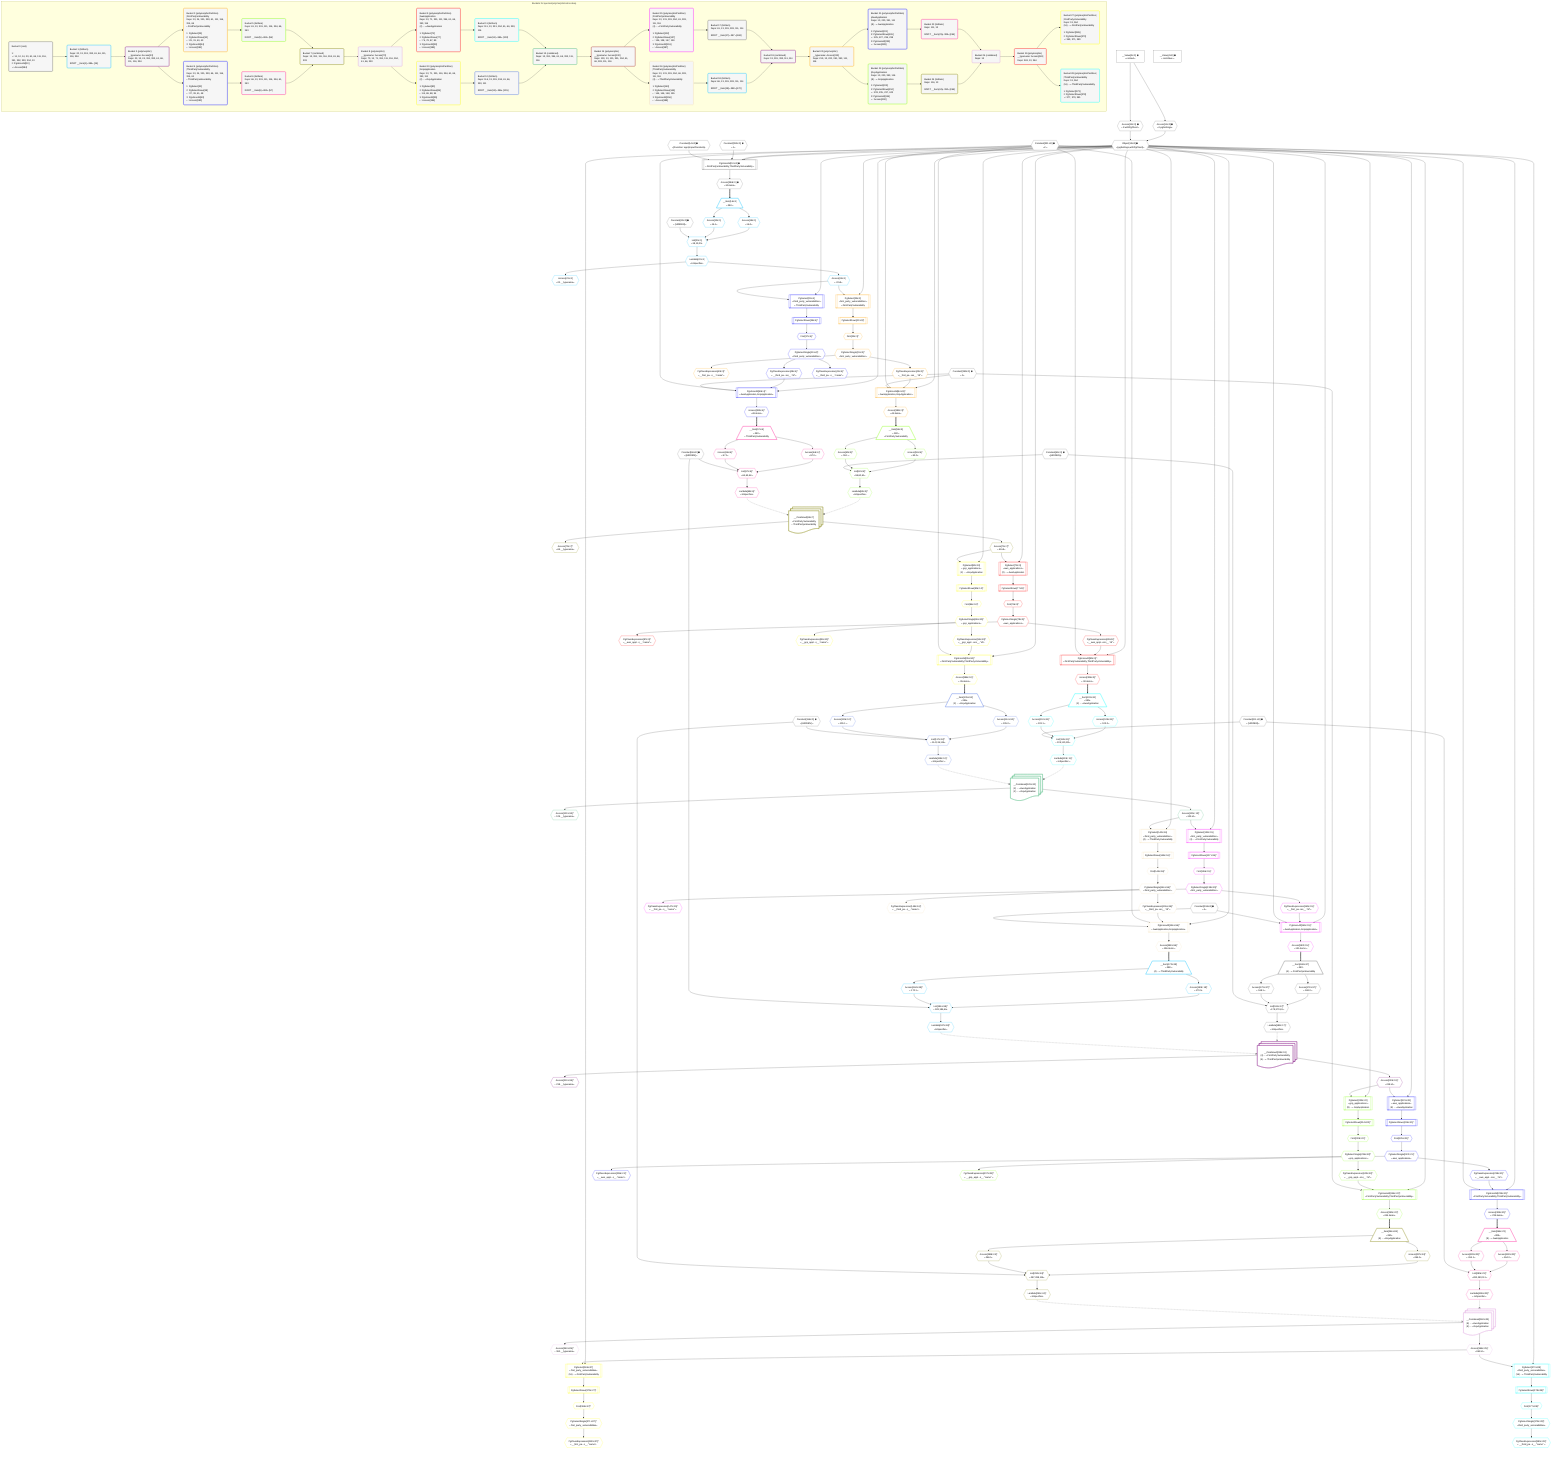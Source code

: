 %%{init: {'themeVariables': { 'fontSize': '12px'}}}%%
graph TD
    classDef path fill:#eee,stroke:#000,color:#000
    classDef plan fill:#fff,stroke-width:1px,color:#000
    classDef itemplan fill:#fff,stroke-width:2px,color:#000
    classDef unbatchedplan fill:#dff,stroke-width:1px,color:#000
    classDef sideeffectplan fill:#fcc,stroke-width:2px,color:#000
    classDef bucket fill:#f6f6f6,color:#000,stroke-width:2px,text-align:left

    subgraph "Buckets for queries/polymorphic/vulns.deep"
    Bucket0("Bucket 0 (root)<br /><br />1: <br />ᐳ: 11, 12, 14, 20, 61, 66, 111, 116, 391, 392, 393, 394, 13<br />2: PgUnionAll[10]<br />ᐳ: Access[384]"):::bucket
    Bucket1("Bucket 1 (listItem)<br />Deps: 20, 13, 391, 393, 61, 66, 111, 116, 394<br /><br />ROOT __Item{1}ᐸ384ᐳ[16]"):::bucket
    Bucket2("Bucket 2 (polymorphic)<br />__typename: Access[23]<br />Deps: 23, 13, 24, 391, 393, 61, 66, 111, 116, 394"):::bucket
    Bucket3("Bucket 3 (polymorphicPartition)<br />|FirstPartyVulnerability<br />Deps: 13, 24, 391, 393, 61, 111, 116, 394, 66<br />ᐳFirstPartyVulnerability<br /><br />1: PgSelect[25]<br />2: PgSelectRows[30]<br />ᐳ: 29, 31, 40, 43<br />3: PgUnionAll[44]<br />ᐳ: Access[382]"):::bucket
    Bucket4("Bucket 4 (polymorphicPartition)<br />|ThirdPartyVulnerability<br />Deps: 13, 24, 391, 393, 66, 111, 116, 394, 61<br />ᐳThirdPartyVulnerability<br /><br />1: PgSelect[33]<br />2: PgSelectRows[38]<br />ᐳ: 37, 39, 41, 48<br />3: PgUnionAll[49]<br />ᐳ: Access[383]"):::bucket
    Bucket5("Bucket 5 (listItem)<br />Deps: 61, 13, 391, 111, 116, 394, 66, 393<br /><br />ROOT __Item{5}ᐸ382ᐳ[55]"):::bucket
    Bucket6("Bucket 6 (listItem)<br />Deps: 66, 13, 391, 111, 116, 394, 61, 393<br /><br />ROOT __Item{6}ᐸ383ᐳ[57]"):::bucket
    Bucket7("Bucket 7 (combined)<br />Deps: 13, 391, 111, 116, 394, 61, 66, 393"):::bucket
    Bucket8("Bucket 8 (polymorphic)<br />__typename: Access[70]<br />Deps: 70, 13, 71, 391, 111, 116, 394, 61, 66, 393"):::bucket
    Bucket9("Bucket 9 (polymorphicPartition)<br />|AwsApplication<br />Deps: 13, 71, 391, 111, 394, 61, 66, 393, 116<br />(2) ...ᐳAwsApplication<br /><br />1: PgSelect[72]<br />2: PgSelectRows[77]<br />ᐳ: 76, 78, 87, 89<br />3: PgUnionAll[90]<br />ᐳ: Access[385]"):::bucket
    Bucket10("Bucket 10 (polymorphicPartition)<br />|GcpApplication<br />Deps: 13, 71, 391, 116, 394, 61, 66, 393, 111<br />(2) ...ᐳGcpApplication<br /><br />1: PgSelect[80]<br />2: PgSelectRows[85]<br />ᐳ: 84, 86, 88, 94<br />3: PgUnionAll[95]<br />ᐳ: Access[386]"):::bucket
    Bucket11("Bucket 11 (listItem)<br />Deps: 111, 13, 391, 394, 61, 66, 393, 116<br /><br />ROOT __Item{11}ᐸ385ᐳ[103]"):::bucket
    Bucket12("Bucket 12 (listItem)<br />Deps: 116, 13, 391, 394, 61, 66, 393, 111<br /><br />ROOT __Item{12}ᐸ386ᐳ[105]"):::bucket
    Bucket13("Bucket 13 (combined)<br />Deps: 13, 391, 394, 61, 66, 393, 111, 116"):::bucket
    Bucket14("Bucket 14 (polymorphic)<br />__typename: Access[130]<br />Deps: 130, 13, 131, 391, 394, 61, 66, 393, 111, 116"):::bucket
    Bucket15("Bucket 15 (polymorphicPartition)<br />|FirstPartyVulnerability<br />Deps: 13, 131, 391, 394, 61, 393, 111, 116<br />(4) ...ᐳFirstPartyVulnerability<br /><br />1: PgSelect[132]<br />2: PgSelectRows[137]<br />ᐳ: 136, 138, 147, 150<br />3: PgUnionAll[151]<br />ᐳ: Access[387]"):::bucket
    Bucket16("Bucket 16 (polymorphicPartition)<br />|ThirdPartyVulnerability<br />Deps: 13, 131, 391, 394, 66, 393, 111, 116<br />(4) ...ᐳThirdPartyVulnerability<br /><br />1: PgSelect[140]<br />2: PgSelectRows[145]<br />ᐳ: 144, 146, 148, 155<br />3: PgUnionAll[156]<br />ᐳ: Access[388]"):::bucket
    Bucket17("Bucket 17 (listItem)<br />Deps: 61, 13, 391, 393, 111, 116<br /><br />ROOT __Item{17}ᐸ387ᐳ[168]"):::bucket
    Bucket18("Bucket 18 (listItem)<br />Deps: 66, 13, 391, 393, 111, 116<br /><br />ROOT __Item{18}ᐸ388ᐳ[170]"):::bucket
    Bucket19("Bucket 19 (combined)<br />Deps: 13, 391, 393, 111, 116"):::bucket
    Bucket20("Bucket 20 (polymorphic)<br />__typename: Access[219]<br />Deps: 219, 13, 220, 391, 393, 111, 116"):::bucket
    Bucket21("Bucket 21 (polymorphicPartition)<br />|AwsApplication<br />Deps: 13, 220, 391, 111<br />(8) ...ᐳAwsApplication<br /><br />1: PgSelect[221]<br />2: PgSelectRows[226]<br />ᐳ: 225, 227, 236, 238<br />3: PgUnionAll[239]<br />ᐳ: Access[389]"):::bucket
    Bucket22("Bucket 22 (polymorphicPartition)<br />|GcpApplication<br />Deps: 13, 220, 393, 116<br />(8) ...ᐳGcpApplication<br /><br />1: PgSelect[229]<br />2: PgSelectRows[234]<br />ᐳ: 233, 235, 237, 243<br />3: PgUnionAll[244]<br />ᐳ: Access[390]"):::bucket
    Bucket23("Bucket 23 (listItem)<br />Deps: 111, 13<br /><br />ROOT __Item{23}ᐸ389ᐳ[264]"):::bucket
    Bucket24("Bucket 24 (listItem)<br />Deps: 116, 13<br /><br />ROOT __Item{24}ᐸ390ᐳ[266]"):::bucket
    Bucket25("Bucket 25 (combined)<br />Deps: 13"):::bucket
    Bucket26("Bucket 26 (polymorphic)<br />__typename: Access[363]<br />Deps: 363, 13, 364"):::bucket
    Bucket27("Bucket 27 (polymorphicPartition)<br />|FirstPartyVulnerability<br />Deps: 13, 364<br />(16) ...ᐳFirstPartyVulnerability<br /><br />1: PgSelect[365]<br />2: PgSelectRows[370]<br />ᐳ: 369, 371, 380"):::bucket
    Bucket28("Bucket 28 (polymorphicPartition)<br />|ThirdPartyVulnerability<br />Deps: 13, 364<br />(16) ...ᐳThirdPartyVulnerability<br /><br />1: PgSelect[373]<br />2: PgSelectRows[378]<br />ᐳ: 377, 379, 381"):::bucket
    end
    Bucket0 --> Bucket1
    Bucket1 --> Bucket2
    Bucket2 --> Bucket3 & Bucket4
    Bucket3 --> Bucket5
    Bucket4 --> Bucket6
    Bucket5 --> Bucket7
    Bucket6 --> Bucket7
    Bucket7 --> Bucket8
    Bucket8 --> Bucket9 & Bucket10
    Bucket9 --> Bucket11
    Bucket10 --> Bucket12
    Bucket11 --> Bucket13
    Bucket12 --> Bucket13
    Bucket13 --> Bucket14
    Bucket14 --> Bucket15 & Bucket16
    Bucket15 --> Bucket17
    Bucket16 --> Bucket18
    Bucket17 --> Bucket19
    Bucket18 --> Bucket19
    Bucket19 --> Bucket20
    Bucket20 --> Bucket21 & Bucket22
    Bucket21 --> Bucket23
    Bucket22 --> Bucket24
    Bucket23 --> Bucket25
    Bucket24 --> Bucket25
    Bucket25 --> Bucket26
    Bucket26 --> Bucket27 & Bucket28

    %% plan dependencies
    PgUnionAll10[["PgUnionAll[10∈0] ➊<br />ᐸFirstPartyVulnerability,ThirdPartyVulnerabilityᐳ"]]:::plan
    Object13{{"Object[13∈0] ➊<br />ᐸ{pgSettings,withPgClient}ᐳ"}}:::plan
    Constant391{{"Constant[391∈0] ➊<br />ᐸ2ᐳ"}}:::plan
    Constant392{{"Constant[392∈0] ➊<br />ᐸ1ᐳ"}}:::plan
    Constant14{{"Constant[14∈0] ➊<br />ᐸ[Function: applyInputConstant]ᐳ"}}:::plan
    Object13 & Constant391 & Constant392 & Constant14 --> PgUnionAll10
    Access11{{"Access[11∈0] ➊<br />ᐸ2.pgSettingsᐳ"}}:::plan
    Access12{{"Access[12∈0] ➊<br />ᐸ2.withPgClientᐳ"}}:::plan
    Access11 & Access12 --> Object13
    __Value2["__Value[2∈0] ➊<br />ᐸcontextᐳ"]:::plan
    __Value2 --> Access11
    __Value2 --> Access12
    Access384{{"Access[384∈0] ➊<br />ᐸ10.itemsᐳ"}}:::plan
    PgUnionAll10 --> Access384
    __Value4["__Value[4∈0] ➊<br />ᐸrootValueᐳ"]:::plan
    Constant20{{"Constant[20∈0] ➊<br />ᐸ[HIDDEN]ᐳ"}}:::plan
    Constant61{{"Constant[61∈0] ➊<br />ᐸ[HIDDEN]ᐳ"}}:::plan
    Constant66{{"Constant[66∈0] ➊<br />ᐸ[HIDDEN]ᐳ"}}:::plan
    Constant111{{"Constant[111∈0] ➊<br />ᐸ[HIDDEN]ᐳ"}}:::plan
    Constant116{{"Constant[116∈0] ➊<br />ᐸ[HIDDEN]ᐳ"}}:::plan
    Constant393{{"Constant[393∈0] ➊<br />ᐸ3ᐳ"}}:::plan
    Constant394{{"Constant[394∈0] ➊<br />ᐸ4ᐳ"}}:::plan
    List21{{"List[21∈1]<br />ᐸ18,19,20ᐳ"}}:::plan
    Access18{{"Access[18∈1]<br />ᐸ16.0ᐳ"}}:::plan
    Access19{{"Access[19∈1]<br />ᐸ16.1ᐳ"}}:::plan
    Access18 & Access19 & Constant20 --> List21
    __Item16[/"__Item[16∈1]<br />ᐸ384ᐳ"\]:::itemplan
    Access384 ==> __Item16
    __Item16 --> Access18
    __Item16 --> Access19
    Lambda22{{"Lambda[22∈1]<br />ᐸtoSpecifierᐳ"}}:::plan
    List21 --> Lambda22
    Access23{{"Access[23∈1]<br />ᐸ22.__typenameᐳ"}}:::plan
    Lambda22 --> Access23
    Access24{{"Access[24∈1]<br />ᐸ22.idᐳ"}}:::plan
    Lambda22 --> Access24
    PgUnionAll44[["PgUnionAll[44∈3]^<br />ᐸAwsApplication,GcpApplicationᐳ"]]:::plan
    PgClassExpression43{{"PgClassExpression[43∈3]^<br />ᐸ__first_pa...ies__.”id”ᐳ"}}:::plan
    Object13 & PgClassExpression43 & Constant391 & Constant393 --> PgUnionAll44
    PgSelect25[["PgSelect[25∈3]<br />ᐸfirst_party_vulnerabilitiesᐳ<br />ᐳFirstPartyVulnerability"]]:::plan
    Object13 & Access24 --> PgSelect25
    First29{{"First[29∈3]^"}}:::plan
    PgSelectRows30[["PgSelectRows[30∈3]^"]]:::plan
    PgSelectRows30 --> First29
    PgSelect25 --> PgSelectRows30
    PgSelectSingle31{{"PgSelectSingle[31∈3]^<br />ᐸfirst_party_vulnerabilitiesᐳ"}}:::plan
    First29 --> PgSelectSingle31
    PgClassExpression40{{"PgClassExpression[40∈3]^<br />ᐸ__first_pa...s__.”name”ᐳ"}}:::plan
    PgSelectSingle31 --> PgClassExpression40
    PgSelectSingle31 --> PgClassExpression43
    Access382{{"Access[382∈3]^<br />ᐸ44.itemsᐳ"}}:::plan
    PgUnionAll44 --> Access382
    PgUnionAll49[["PgUnionAll[49∈4]^<br />ᐸAwsApplication,GcpApplicationᐳ"]]:::plan
    PgClassExpression48{{"PgClassExpression[48∈4]^<br />ᐸ__third_pa...ies__.”id”ᐳ"}}:::plan
    Object13 & PgClassExpression48 & Constant391 & Constant393 --> PgUnionAll49
    PgSelect33[["PgSelect[33∈4]<br />ᐸthird_party_vulnerabilitiesᐳ<br />ᐳThirdPartyVulnerability"]]:::plan
    Object13 & Access24 --> PgSelect33
    First37{{"First[37∈4]^"}}:::plan
    PgSelectRows38[["PgSelectRows[38∈4]^"]]:::plan
    PgSelectRows38 --> First37
    PgSelect33 --> PgSelectRows38
    PgSelectSingle39{{"PgSelectSingle[39∈4]^<br />ᐸthird_party_vulnerabilitiesᐳ"}}:::plan
    First37 --> PgSelectSingle39
    PgClassExpression41{{"PgClassExpression[41∈4]^<br />ᐸ__third_pa...s__.”name”ᐳ"}}:::plan
    PgSelectSingle39 --> PgClassExpression41
    PgSelectSingle39 --> PgClassExpression48
    Access383{{"Access[383∈4]^<br />ᐸ49.itemsᐳ"}}:::plan
    PgUnionAll49 --> Access383
    List62{{"List[62∈5]^<br />ᐸ59,60,61ᐳ"}}:::plan
    Access59{{"Access[59∈5]^<br />ᐸ55.0ᐳ"}}:::plan
    Access60{{"Access[60∈5]^<br />ᐸ55.1ᐳ"}}:::plan
    Access59 & Access60 & Constant61 --> List62
    __Item55[/"__Item[55∈5]<br />ᐸ382ᐳ<br />ᐳFirstPartyVulnerability"\]:::itemplan
    Access382 ==> __Item55
    __Item55 --> Access59
    __Item55 --> Access60
    Lambda63{{"Lambda[63∈5]^<br />ᐸtoSpecifierᐳ"}}:::plan
    List62 --> Lambda63
    List67{{"List[67∈6]^<br />ᐸ64,65,66ᐳ"}}:::plan
    Access64{{"Access[64∈6]^<br />ᐸ57.0ᐳ"}}:::plan
    Access65{{"Access[65∈6]^<br />ᐸ57.1ᐳ"}}:::plan
    Access64 & Access65 & Constant66 --> List67
    __Item57[/"__Item[57∈6]<br />ᐸ383ᐳ<br />ᐳThirdPartyVulnerability"\]:::itemplan
    Access383 ==> __Item57
    __Item57 --> Access64
    __Item57 --> Access65
    Lambda68{{"Lambda[68∈6]^<br />ᐸtoSpecifierᐳ"}}:::plan
    List67 --> Lambda68
    Access70{{"Access[70∈7]^<br />ᐸ69.__typenameᐳ"}}:::plan
    __Value69:::plan@{shape: docs, label: "__Combined[69∈7]<br />ᐳFirstPartyVulnerability<br />ᐳThirdPartyVulnerability"}
    __Value69 --> Access70
    Access71{{"Access[71∈7]^<br />ᐸ69.idᐳ"}}:::plan
    __Value69 --> Access71
    PgUnionAll90[["PgUnionAll[90∈9]^<br />ᐸFirstPartyVulnerability,ThirdPartyVulnerabilityᐳ"]]:::plan
    PgClassExpression89{{"PgClassExpression[89∈9]^<br />ᐸ__aws_appl...ons__.”id”ᐳ"}}:::plan
    Object13 & PgClassExpression89 & Constant391 --> PgUnionAll90
    PgSelect72[["PgSelect[72∈9]<br />ᐸaws_applicationsᐳ<br />(2) ...ᐳAwsApplication"]]:::plan
    Object13 & Access71 --> PgSelect72
    First76{{"First[76∈9]^"}}:::plan
    PgSelectRows77[["PgSelectRows[77∈9]^"]]:::plan
    PgSelectRows77 --> First76
    PgSelect72 --> PgSelectRows77
    PgSelectSingle78{{"PgSelectSingle[78∈9]^<br />ᐸaws_applicationsᐳ"}}:::plan
    First76 --> PgSelectSingle78
    PgClassExpression87{{"PgClassExpression[87∈9]^<br />ᐸ__aws_appl...s__.”name”ᐳ"}}:::plan
    PgSelectSingle78 --> PgClassExpression87
    PgSelectSingle78 --> PgClassExpression89
    Access385{{"Access[385∈9]^<br />ᐸ90.itemsᐳ"}}:::plan
    PgUnionAll90 --> Access385
    PgUnionAll95[["PgUnionAll[95∈10]^<br />ᐸFirstPartyVulnerability,ThirdPartyVulnerabilityᐳ"]]:::plan
    PgClassExpression94{{"PgClassExpression[94∈10]^<br />ᐸ__gcp_appl...ons__.”id”ᐳ"}}:::plan
    Object13 & PgClassExpression94 & Constant391 --> PgUnionAll95
    PgSelect80[["PgSelect[80∈10]<br />ᐸgcp_applicationsᐳ<br />(2) ...ᐳGcpApplication"]]:::plan
    Object13 & Access71 --> PgSelect80
    First84{{"First[84∈10]^"}}:::plan
    PgSelectRows85[["PgSelectRows[85∈10]^"]]:::plan
    PgSelectRows85 --> First84
    PgSelect80 --> PgSelectRows85
    PgSelectSingle86{{"PgSelectSingle[86∈10]^<br />ᐸgcp_applicationsᐳ"}}:::plan
    First84 --> PgSelectSingle86
    PgClassExpression88{{"PgClassExpression[88∈10]^<br />ᐸ__gcp_appl...s__.”name”ᐳ"}}:::plan
    PgSelectSingle86 --> PgClassExpression88
    PgSelectSingle86 --> PgClassExpression94
    Access386{{"Access[386∈10]^<br />ᐸ95.itemsᐳ"}}:::plan
    PgUnionAll95 --> Access386
    List112{{"List[112∈11]^<br />ᐸ109,110,111ᐳ"}}:::plan
    Access109{{"Access[109∈11]^<br />ᐸ103.0ᐳ"}}:::plan
    Access110{{"Access[110∈11]^<br />ᐸ103.1ᐳ"}}:::plan
    Access109 & Access110 & Constant111 --> List112
    __Item103[/"__Item[103∈11]<br />ᐸ385ᐳ<br />(2) ...ᐳAwsApplication"\]:::itemplan
    Access385 ==> __Item103
    __Item103 --> Access109
    __Item103 --> Access110
    Lambda113{{"Lambda[113∈11]^<br />ᐸtoSpecifierᐳ"}}:::plan
    List112 --> Lambda113
    List117{{"List[117∈12]^<br />ᐸ114,115,116ᐳ"}}:::plan
    Access114{{"Access[114∈12]^<br />ᐸ105.0ᐳ"}}:::plan
    Access115{{"Access[115∈12]^<br />ᐸ105.1ᐳ"}}:::plan
    Access114 & Access115 & Constant116 --> List117
    __Item105[/"__Item[105∈12]<br />ᐸ386ᐳ<br />(2) ...ᐳGcpApplication"\]:::itemplan
    Access386 ==> __Item105
    __Item105 --> Access114
    __Item105 --> Access115
    Lambda118{{"Lambda[118∈12]^<br />ᐸtoSpecifierᐳ"}}:::plan
    List117 --> Lambda118
    Access130{{"Access[130∈13]^<br />ᐸ129.__typenameᐳ"}}:::plan
    __Value129:::plan@{shape: docs, label: "__Combined[129∈13]<br />(2) ...ᐳAwsApplication<br />(2) ...ᐳGcpApplication"}
    __Value129 --> Access130
    Access131{{"Access[131∈13]^<br />ᐸ129.idᐳ"}}:::plan
    __Value129 --> Access131
    PgUnionAll151[["PgUnionAll[151∈15]^<br />ᐸAwsApplication,GcpApplicationᐳ"]]:::plan
    PgClassExpression150{{"PgClassExpression[150∈15]^<br />ᐸ__first_pa...ies__.”id”ᐳ"}}:::plan
    Object13 & PgClassExpression150 & Constant391 & Constant394 --> PgUnionAll151
    PgSelect132[["PgSelect[132∈15]<br />ᐸfirst_party_vulnerabilitiesᐳ<br />(4) ...ᐳFirstPartyVulnerability"]]:::plan
    Object13 & Access131 --> PgSelect132
    First136{{"First[136∈15]^"}}:::plan
    PgSelectRows137[["PgSelectRows[137∈15]^"]]:::plan
    PgSelectRows137 --> First136
    PgSelect132 --> PgSelectRows137
    PgSelectSingle138{{"PgSelectSingle[138∈15]^<br />ᐸfirst_party_vulnerabilitiesᐳ"}}:::plan
    First136 --> PgSelectSingle138
    PgClassExpression147{{"PgClassExpression[147∈15]^<br />ᐸ__first_pa...s__.”name”ᐳ"}}:::plan
    PgSelectSingle138 --> PgClassExpression147
    PgSelectSingle138 --> PgClassExpression150
    Access387{{"Access[387∈15]^<br />ᐸ151.itemsᐳ"}}:::plan
    PgUnionAll151 --> Access387
    PgUnionAll156[["PgUnionAll[156∈16]^<br />ᐸAwsApplication,GcpApplicationᐳ"]]:::plan
    PgClassExpression155{{"PgClassExpression[155∈16]^<br />ᐸ__third_pa...ies__.”id”ᐳ"}}:::plan
    Object13 & PgClassExpression155 & Constant391 & Constant394 --> PgUnionAll156
    PgSelect140[["PgSelect[140∈16]<br />ᐸthird_party_vulnerabilitiesᐳ<br />(4) ...ᐳThirdPartyVulnerability"]]:::plan
    Object13 & Access131 --> PgSelect140
    First144{{"First[144∈16]^"}}:::plan
    PgSelectRows145[["PgSelectRows[145∈16]^"]]:::plan
    PgSelectRows145 --> First144
    PgSelect140 --> PgSelectRows145
    PgSelectSingle146{{"PgSelectSingle[146∈16]^<br />ᐸthird_party_vulnerabilitiesᐳ"}}:::plan
    First144 --> PgSelectSingle146
    PgClassExpression148{{"PgClassExpression[148∈16]^<br />ᐸ__third_pa...s__.”name”ᐳ"}}:::plan
    PgSelectSingle146 --> PgClassExpression148
    PgSelectSingle146 --> PgClassExpression155
    Access388{{"Access[388∈16]^<br />ᐸ156.itemsᐳ"}}:::plan
    PgUnionAll156 --> Access388
    List181{{"List[181∈17]^<br />ᐸ178,179,61ᐳ"}}:::plan
    Access178{{"Access[178∈17]^<br />ᐸ168.0ᐳ"}}:::plan
    Access179{{"Access[179∈17]^<br />ᐸ168.1ᐳ"}}:::plan
    Access178 & Access179 & Constant61 --> List181
    __Item168[/"__Item[168∈17]<br />ᐸ387ᐳ<br />(4) ...ᐳFirstPartyVulnerability"\]:::itemplan
    Access387 ==> __Item168
    __Item168 --> Access178
    __Item168 --> Access179
    Lambda182{{"Lambda[182∈17]^<br />ᐸtoSpecifierᐳ"}}:::plan
    List181 --> Lambda182
    List186{{"List[186∈18]^<br />ᐸ183,184,66ᐳ"}}:::plan
    Access183{{"Access[183∈18]^<br />ᐸ170.0ᐳ"}}:::plan
    Access184{{"Access[184∈18]^<br />ᐸ170.1ᐳ"}}:::plan
    Access183 & Access184 & Constant66 --> List186
    __Item170[/"__Item[170∈18]<br />ᐸ388ᐳ<br />(4) ...ᐳThirdPartyVulnerability"\]:::itemplan
    Access388 ==> __Item170
    __Item170 --> Access183
    __Item170 --> Access184
    Lambda187{{"Lambda[187∈18]^<br />ᐸtoSpecifierᐳ"}}:::plan
    List186 --> Lambda187
    Access219{{"Access[219∈19]^<br />ᐸ218.__typenameᐳ"}}:::plan
    __Value218:::plan@{shape: docs, label: "__Combined[218∈19]<br />(4) ...ᐳFirstPartyVulnerability<br />(4) ...ᐳThirdPartyVulnerability"}
    __Value218 --> Access219
    Access220{{"Access[220∈19]^<br />ᐸ218.idᐳ"}}:::plan
    __Value218 --> Access220
    PgUnionAll239[["PgUnionAll[239∈21]^<br />ᐸFirstPartyVulnerability,ThirdPartyVulnerabilityᐳ"]]:::plan
    PgClassExpression238{{"PgClassExpression[238∈21]^<br />ᐸ__aws_appl...ons__.”id”ᐳ"}}:::plan
    Object13 & PgClassExpression238 & Constant391 --> PgUnionAll239
    PgSelect221[["PgSelect[221∈21]<br />ᐸaws_applicationsᐳ<br />(8) ...ᐳAwsApplication"]]:::plan
    Object13 & Access220 --> PgSelect221
    First225{{"First[225∈21]^"}}:::plan
    PgSelectRows226[["PgSelectRows[226∈21]^"]]:::plan
    PgSelectRows226 --> First225
    PgSelect221 --> PgSelectRows226
    PgSelectSingle227{{"PgSelectSingle[227∈21]^<br />ᐸaws_applicationsᐳ"}}:::plan
    First225 --> PgSelectSingle227
    PgClassExpression236{{"PgClassExpression[236∈21]^<br />ᐸ__aws_appl...s__.”name”ᐳ"}}:::plan
    PgSelectSingle227 --> PgClassExpression236
    PgSelectSingle227 --> PgClassExpression238
    Access389{{"Access[389∈21]^<br />ᐸ239.itemsᐳ"}}:::plan
    PgUnionAll239 --> Access389
    PgUnionAll244[["PgUnionAll[244∈22]^<br />ᐸFirstPartyVulnerability,ThirdPartyVulnerabilityᐳ"]]:::plan
    PgClassExpression243{{"PgClassExpression[243∈22]^<br />ᐸ__gcp_appl...ons__.”id”ᐳ"}}:::plan
    Object13 & PgClassExpression243 & Constant393 --> PgUnionAll244
    PgSelect229[["PgSelect[229∈22]<br />ᐸgcp_applicationsᐳ<br />(8) ...ᐳGcpApplication"]]:::plan
    Object13 & Access220 --> PgSelect229
    First233{{"First[233∈22]^"}}:::plan
    PgSelectRows234[["PgSelectRows[234∈22]^"]]:::plan
    PgSelectRows234 --> First233
    PgSelect229 --> PgSelectRows234
    PgSelectSingle235{{"PgSelectSingle[235∈22]^<br />ᐸgcp_applicationsᐳ"}}:::plan
    First233 --> PgSelectSingle235
    PgClassExpression237{{"PgClassExpression[237∈22]^<br />ᐸ__gcp_appl...s__.”name”ᐳ"}}:::plan
    PgSelectSingle235 --> PgClassExpression237
    PgSelectSingle235 --> PgClassExpression243
    Access390{{"Access[390∈22]^<br />ᐸ244.itemsᐳ"}}:::plan
    PgUnionAll244 --> Access390
    List285{{"List[285∈23]^<br />ᐸ282,283,111ᐳ"}}:::plan
    Access282{{"Access[282∈23]^<br />ᐸ264.0ᐳ"}}:::plan
    Access283{{"Access[283∈23]^<br />ᐸ264.1ᐳ"}}:::plan
    Access282 & Access283 & Constant111 --> List285
    __Item264[/"__Item[264∈23]<br />ᐸ389ᐳ<br />(8) ...ᐳAwsApplication"\]:::itemplan
    Access389 ==> __Item264
    __Item264 --> Access282
    __Item264 --> Access283
    Lambda286{{"Lambda[286∈23]^<br />ᐸtoSpecifierᐳ"}}:::plan
    List285 --> Lambda286
    List290{{"List[290∈24]^<br />ᐸ287,288,116ᐳ"}}:::plan
    Access287{{"Access[287∈24]^<br />ᐸ266.0ᐳ"}}:::plan
    Access288{{"Access[288∈24]^<br />ᐸ266.1ᐳ"}}:::plan
    Access287 & Access288 & Constant116 --> List290
    __Item266[/"__Item[266∈24]<br />ᐸ390ᐳ<br />(8) ...ᐳGcpApplication"\]:::itemplan
    Access390 ==> __Item266
    __Item266 --> Access287
    __Item266 --> Access288
    Lambda291{{"Lambda[291∈24]^<br />ᐸtoSpecifierᐳ"}}:::plan
    List290 --> Lambda291
    Access363{{"Access[363∈25]^<br />ᐸ362.__typenameᐳ"}}:::plan
    __Value362:::plan@{shape: docs, label: "__Combined[362∈25]<br />(8) ...ᐳAwsApplication<br />(8) ...ᐳGcpApplication"}
    __Value362 --> Access363
    Access364{{"Access[364∈25]^<br />ᐸ362.idᐳ"}}:::plan
    __Value362 --> Access364
    PgSelect365[["PgSelect[365∈27]<br />ᐸfirst_party_vulnerabilitiesᐳ<br />(16) ...ᐳFirstPartyVulnerability"]]:::plan
    Object13 & Access364 --> PgSelect365
    First369{{"First[369∈27]^"}}:::plan
    PgSelectRows370[["PgSelectRows[370∈27]^"]]:::plan
    PgSelectRows370 --> First369
    PgSelect365 --> PgSelectRows370
    PgSelectSingle371{{"PgSelectSingle[371∈27]^<br />ᐸfirst_party_vulnerabilitiesᐳ"}}:::plan
    First369 --> PgSelectSingle371
    PgClassExpression380{{"PgClassExpression[380∈27]^<br />ᐸ__first_pa...s__.”name”ᐳ"}}:::plan
    PgSelectSingle371 --> PgClassExpression380
    PgSelect373[["PgSelect[373∈28]<br />ᐸthird_party_vulnerabilitiesᐳ<br />(16) ...ᐳThirdPartyVulnerability"]]:::plan
    Object13 & Access364 --> PgSelect373
    First377{{"First[377∈28]^"}}:::plan
    PgSelectRows378[["PgSelectRows[378∈28]^"]]:::plan
    PgSelectRows378 --> First377
    PgSelect373 --> PgSelectRows378
    PgSelectSingle379{{"PgSelectSingle[379∈28]^<br />ᐸthird_party_vulnerabilitiesᐳ"}}:::plan
    First377 --> PgSelectSingle379
    PgClassExpression381{{"PgClassExpression[381∈28]^<br />ᐸ__third_pa...s__.”name”ᐳ"}}:::plan
    PgSelectSingle379 --> PgClassExpression381

    %% define steps
    classDef bucket0 stroke:#696969
    class Bucket0,__Value2,__Value4,PgUnionAll10,Access11,Access12,Object13,Constant14,Constant20,Constant61,Constant66,Constant111,Constant116,Access384,Constant391,Constant392,Constant393,Constant394 bucket0
    classDef bucket1 stroke:#00bfff
    class Bucket1,__Item16,Access18,Access19,List21,Lambda22,Access23,Access24 bucket1
    classDef bucket2 stroke:#7f007f
    class Bucket2 bucket2
    classDef bucket3 stroke:#ffa500
    class Bucket3,PgSelect25,First29,PgSelectRows30,PgSelectSingle31,PgClassExpression40,PgClassExpression43,PgUnionAll44,Access382 bucket3
    classDef bucket4 stroke:#0000ff
    class Bucket4,PgSelect33,First37,PgSelectRows38,PgSelectSingle39,PgClassExpression41,PgClassExpression48,PgUnionAll49,Access383 bucket4
    classDef bucket5 stroke:#7fff00
    class Bucket5,__Item55,Access59,Access60,List62,Lambda63 bucket5
    classDef bucket6 stroke:#ff1493
    class Bucket6,__Item57,Access64,Access65,List67,Lambda68 bucket6
    classDef bucket7 stroke:#808000
    class Bucket7,__Value69,Access70,Access71 bucket7
    classDef bucket8 stroke:#dda0dd
    class Bucket8 bucket8
    classDef bucket9 stroke:#ff0000
    class Bucket9,PgSelect72,First76,PgSelectRows77,PgSelectSingle78,PgClassExpression87,PgClassExpression89,PgUnionAll90,Access385 bucket9
    classDef bucket10 stroke:#ffff00
    class Bucket10,PgSelect80,First84,PgSelectRows85,PgSelectSingle86,PgClassExpression88,PgClassExpression94,PgUnionAll95,Access386 bucket10
    classDef bucket11 stroke:#00ffff
    class Bucket11,__Item103,Access109,Access110,List112,Lambda113 bucket11
    classDef bucket12 stroke:#4169e1
    class Bucket12,__Item105,Access114,Access115,List117,Lambda118 bucket12
    classDef bucket13 stroke:#3cb371
    class Bucket13,__Value129,Access130,Access131 bucket13
    classDef bucket14 stroke:#a52a2a
    class Bucket14 bucket14
    classDef bucket15 stroke:#ff00ff
    class Bucket15,PgSelect132,First136,PgSelectRows137,PgSelectSingle138,PgClassExpression147,PgClassExpression150,PgUnionAll151,Access387 bucket15
    classDef bucket16 stroke:#f5deb3
    class Bucket16,PgSelect140,First144,PgSelectRows145,PgSelectSingle146,PgClassExpression148,PgClassExpression155,PgUnionAll156,Access388 bucket16
    classDef bucket17 stroke:#696969
    class Bucket17,__Item168,Access178,Access179,List181,Lambda182 bucket17
    classDef bucket18 stroke:#00bfff
    class Bucket18,__Item170,Access183,Access184,List186,Lambda187 bucket18
    classDef bucket19 stroke:#7f007f
    class Bucket19,__Value218,Access219,Access220 bucket19
    classDef bucket20 stroke:#ffa500
    class Bucket20 bucket20
    classDef bucket21 stroke:#0000ff
    class Bucket21,PgSelect221,First225,PgSelectRows226,PgSelectSingle227,PgClassExpression236,PgClassExpression238,PgUnionAll239,Access389 bucket21
    classDef bucket22 stroke:#7fff00
    class Bucket22,PgSelect229,First233,PgSelectRows234,PgSelectSingle235,PgClassExpression237,PgClassExpression243,PgUnionAll244,Access390 bucket22
    classDef bucket23 stroke:#ff1493
    class Bucket23,__Item264,Access282,Access283,List285,Lambda286 bucket23
    classDef bucket24 stroke:#808000
    class Bucket24,__Item266,Access287,Access288,List290,Lambda291 bucket24
    classDef bucket25 stroke:#dda0dd
    class Bucket25,__Value362,Access363,Access364 bucket25
    classDef bucket26 stroke:#ff0000
    class Bucket26 bucket26
    classDef bucket27 stroke:#ffff00
    class Bucket27,PgSelect365,First369,PgSelectRows370,PgSelectSingle371,PgClassExpression380 bucket27
    classDef bucket28 stroke:#00ffff
    class Bucket28,PgSelect373,First377,PgSelectRows378,PgSelectSingle379,PgClassExpression381 bucket28

    Lambda63 -.-x __Value69
    Lambda68 -.-x __Value69
    Lambda113 -.-x __Value129
    Lambda118 -.-x __Value129
    Lambda182 -.-x __Value218
    Lambda187 -.-x __Value218
    Lambda286 -.-x __Value362
    Lambda291 -.-x __Value362
